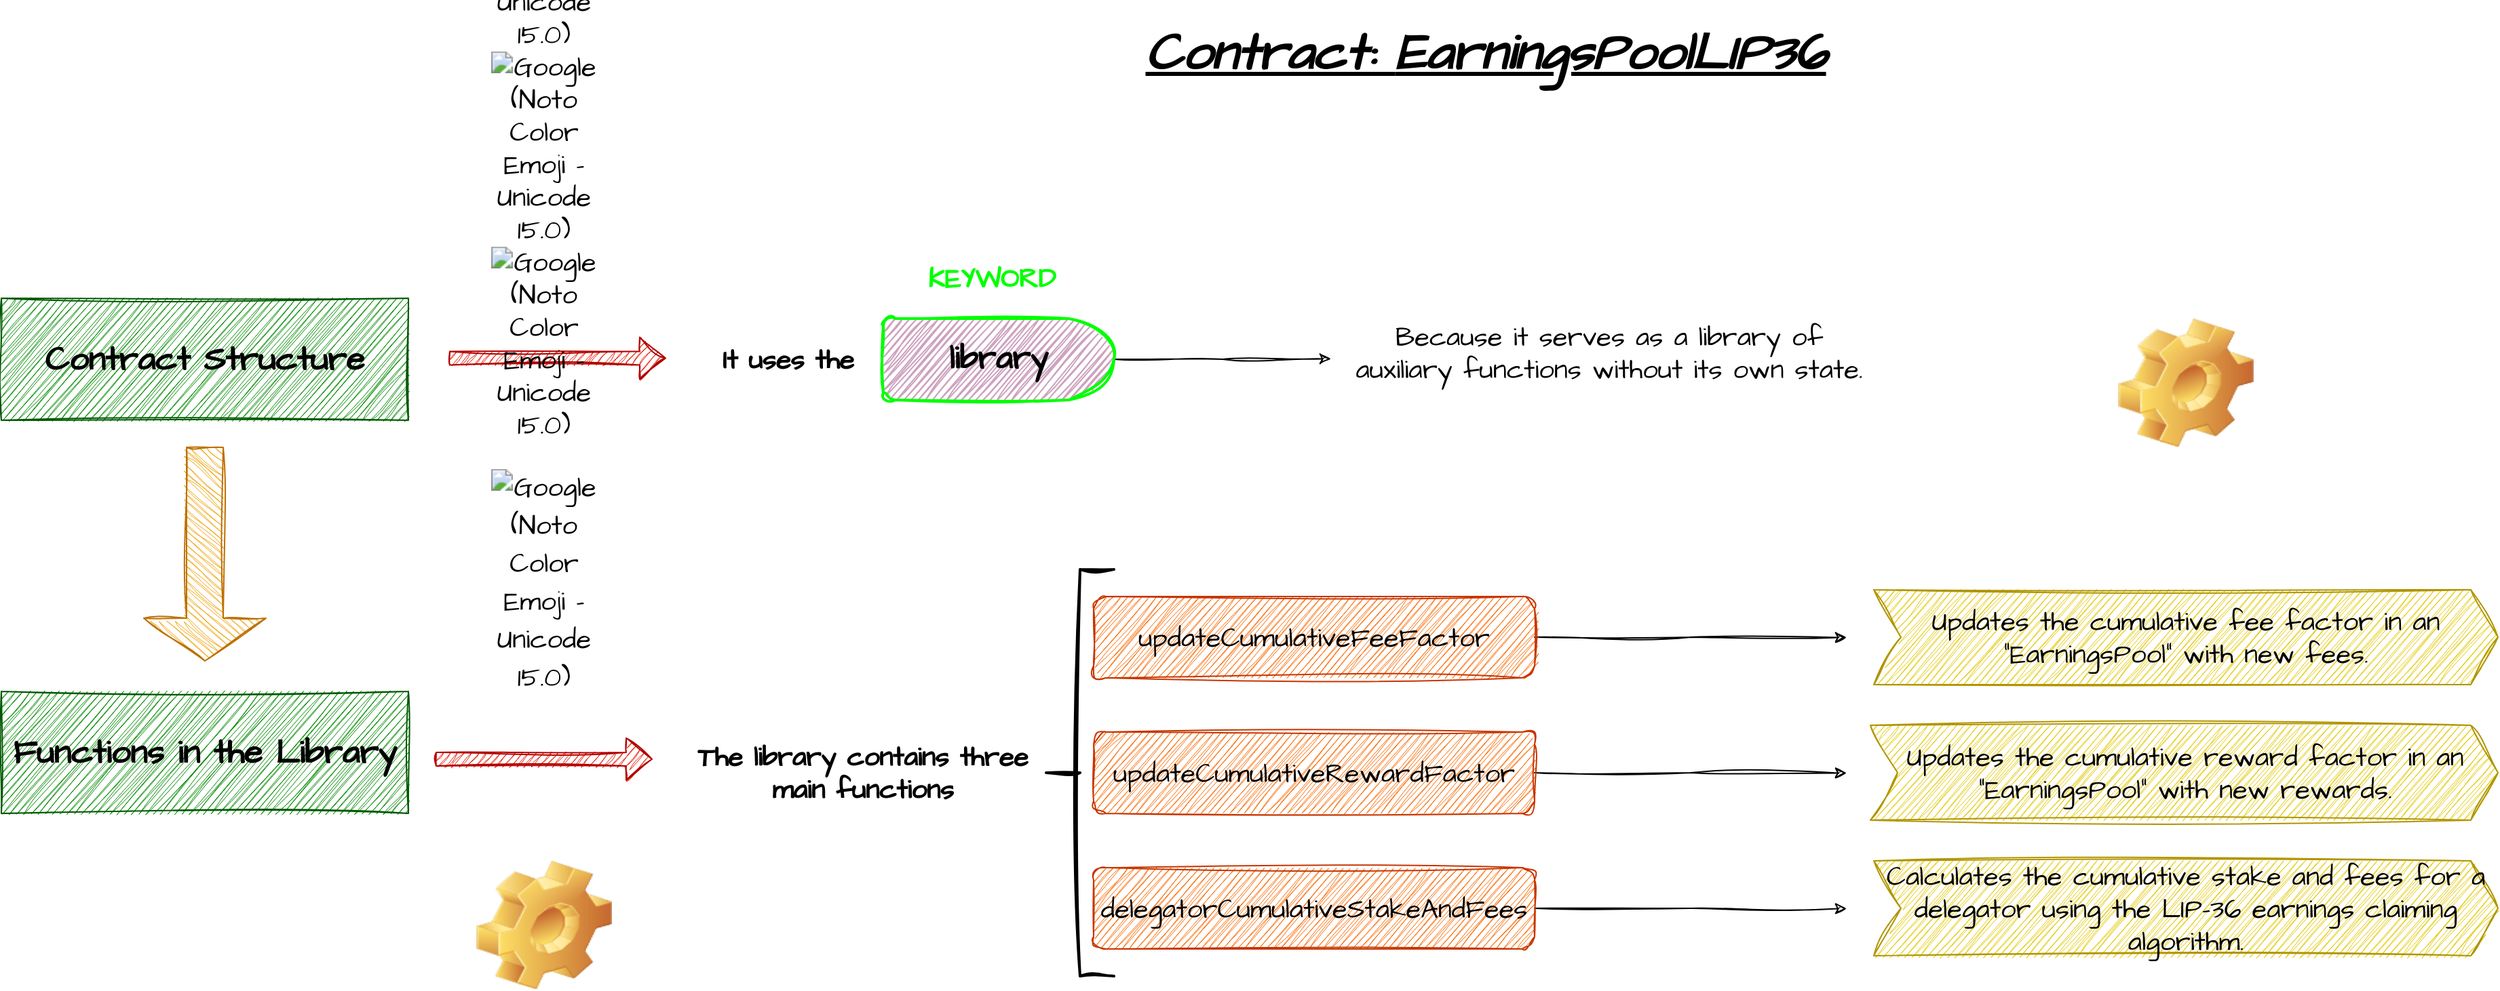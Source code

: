 <mxfile version="21.7.2" type="github">
  <diagram name="Página-1" id="yWGLrWYSczdTiaF9Wtc3">
    <mxGraphModel dx="4003" dy="1736" grid="1" gridSize="10" guides="1" tooltips="1" connect="1" arrows="1" fold="1" page="1" pageScale="1" pageWidth="827" pageHeight="1169" background="none" math="0" shadow="0">
      <root>
        <mxCell id="0" />
        <mxCell id="1" parent="0" />
        <mxCell id="3GVqCLC3AOpg88e1xVN--2" value="&lt;font style=&quot;font-size: 38px;&quot;&gt;&lt;b&gt;&lt;i&gt;&lt;u&gt;&lt;font style=&quot;font-size: 38px;&quot;&gt;Contract:&amp;nbsp;&lt;/font&gt;EarningsPoolLIP36&lt;/u&gt;&lt;/i&gt;&lt;/b&gt;&lt;/font&gt;" style="text;html=1;strokeColor=none;fillColor=none;align=center;verticalAlign=middle;whiteSpace=wrap;rounded=0;fontSize=20;fontFamily=Architects Daughter;" parent="1" vertex="1">
          <mxGeometry x="171" y="150" width="486" height="80" as="geometry" />
        </mxCell>
        <mxCell id="M4fMpMwqK3yh5M_hbPdH-149" value="&lt;b&gt;&lt;font color=&quot;#000000&quot; style=&quot;font-size: 25px;&quot;&gt;Contract Structure&lt;/font&gt;&lt;/b&gt;" style="text;html=1;strokeColor=#005700;fillColor=#008a00;align=center;verticalAlign=middle;whiteSpace=wrap;rounded=0;fontSize=20;fontFamily=Architects Daughter;sketch=1;curveFitting=1;jiggle=2;fontColor=#ffffff;" vertex="1" parent="1">
          <mxGeometry x="-680" y="370" width="300" height="90" as="geometry" />
        </mxCell>
        <mxCell id="M4fMpMwqK3yh5M_hbPdH-152" value="" style="shape=flexArrow;endArrow=classic;html=1;rounded=0;sketch=1;hachureGap=4;jiggle=2;curveFitting=1;fontFamily=Architects Daughter;fontSource=https%3A%2F%2Ffonts.googleapis.com%2Fcss%3Ffamily%3DArchitects%2BDaughter;fontSize=16;fillColor=#e51400;strokeColor=#B20000;" edge="1" parent="1">
          <mxGeometry width="50" height="50" relative="1" as="geometry">
            <mxPoint x="-350" y="414.29" as="sourcePoint" />
            <mxPoint x="-190" y="414.29" as="targetPoint" />
          </mxGeometry>
        </mxCell>
        <mxCell id="M4fMpMwqK3yh5M_hbPdH-153" value="&lt;b&gt;It uses the&lt;/b&gt;" style="text;html=1;strokeColor=none;fillColor=none;align=center;verticalAlign=middle;whiteSpace=wrap;rounded=0;fontSize=20;fontFamily=Architects Daughter;" vertex="1" parent="1">
          <mxGeometry x="-180" y="375" width="160" height="80" as="geometry" />
        </mxCell>
        <mxCell id="M4fMpMwqK3yh5M_hbPdH-160" value="&lt;img alt=&quot;Google (Noto Color Emoji - Unicode 15.0)&quot; src=&quot;https://images.emojiterra.com/google/noto-emoji/unicode-15/color/svg/1f4da.svg&quot;&gt;&lt;img alt=&quot;Google (Noto Color Emoji - Unicode 15.0)&quot; src=&quot;https://images.emojiterra.com/google/noto-emoji/unicode-15/color/svg/1f4da.svg&quot;&gt;&lt;img alt=&quot;Google (Noto Color Emoji - Unicode 15.0)&quot; src=&quot;https://images.emojiterra.com/google/noto-emoji/unicode-15/color/svg/1f4da.svg&quot;&gt;&lt;p style=&quot;line-height: 140%;&quot;&gt;&lt;img alt=&quot;Google (Noto Color Emoji - Unicode 15.0)&quot; src=&quot;https://images.emojiterra.com/google/noto-emoji/unicode-15/color/svg/1f4da.svg&quot;&gt;&lt;br&gt;&lt;/p&gt;" style="text;html=1;strokeColor=none;fillColor=none;align=center;verticalAlign=middle;whiteSpace=wrap;rounded=0;fontSize=20;fontFamily=Architects Daughter;" vertex="1" parent="1">
          <mxGeometry x="-320" y="330" width="80" height="65" as="geometry" />
        </mxCell>
        <mxCell id="M4fMpMwqK3yh5M_hbPdH-161" value="" style="shape=singleArrow;direction=south;whiteSpace=wrap;html=1;sketch=1;hachureGap=4;jiggle=2;curveFitting=1;fontFamily=Architects Daughter;fontSource=https%3A%2F%2Ffonts.googleapis.com%2Fcss%3Ffamily%3DArchitects%2BDaughter;fontSize=20;fillColor=#f0a30a;fontColor=#000000;strokeColor=#BD7000;" vertex="1" parent="1">
          <mxGeometry x="-575" y="480" width="90" height="157.5" as="geometry" />
        </mxCell>
        <mxCell id="M4fMpMwqK3yh5M_hbPdH-162" value="&lt;font color=&quot;#000000&quot; style=&quot;font-size: 25px;&quot;&gt;&lt;b&gt;Functions in the Library&lt;/b&gt;&lt;/font&gt;" style="text;html=1;strokeColor=#005700;fillColor=#008a00;align=center;verticalAlign=middle;whiteSpace=wrap;rounded=0;fontSize=20;fontFamily=Architects Daughter;sketch=1;curveFitting=1;jiggle=2;fontColor=#ffffff;" vertex="1" parent="1">
          <mxGeometry x="-680" y="660" width="300" height="90" as="geometry" />
        </mxCell>
        <mxCell id="M4fMpMwqK3yh5M_hbPdH-163" value="" style="shape=flexArrow;endArrow=classic;html=1;rounded=0;sketch=1;hachureGap=4;jiggle=2;curveFitting=1;fontFamily=Architects Daughter;fontSource=https%3A%2F%2Ffonts.googleapis.com%2Fcss%3Ffamily%3DArchitects%2BDaughter;fontSize=16;fillColor=#e51400;strokeColor=#B20000;" edge="1" parent="1">
          <mxGeometry width="50" height="50" relative="1" as="geometry">
            <mxPoint x="-360" y="710" as="sourcePoint" />
            <mxPoint x="-200" y="710" as="targetPoint" />
          </mxGeometry>
        </mxCell>
        <mxCell id="M4fMpMwqK3yh5M_hbPdH-164" value="&lt;b&gt;The library contains three main functions&lt;/b&gt;" style="text;html=1;strokeColor=none;fillColor=none;align=center;verticalAlign=middle;whiteSpace=wrap;rounded=0;fontSize=20;fontFamily=Architects Daughter;" vertex="1" parent="1">
          <mxGeometry x="-180" y="680" width="270" height="80" as="geometry" />
        </mxCell>
        <mxCell id="M4fMpMwqK3yh5M_hbPdH-165" value="" style="strokeWidth=2;html=1;shape=mxgraph.flowchart.annotation_2;align=left;labelPosition=right;pointerEvents=1;sketch=1;hachureGap=4;jiggle=2;curveFitting=1;fontFamily=Architects Daughter;fontSource=https%3A%2F%2Ffonts.googleapis.com%2Fcss%3Ffamily%3DArchitects%2BDaughter;fontSize=20;" vertex="1" parent="1">
          <mxGeometry x="90" y="570" width="50" height="300" as="geometry" />
        </mxCell>
        <mxCell id="M4fMpMwqK3yh5M_hbPdH-320" style="edgeStyle=orthogonalEdgeStyle;rounded=0;sketch=1;hachureGap=4;jiggle=2;curveFitting=1;orthogonalLoop=1;jettySize=auto;html=1;exitX=1;exitY=0.5;exitDx=0;exitDy=0;fontFamily=Architects Daughter;fontSource=https%3A%2F%2Ffonts.googleapis.com%2Fcss%3Ffamily%3DArchitects%2BDaughter;fontSize=16;" edge="1" parent="1" source="M4fMpMwqK3yh5M_hbPdH-167">
          <mxGeometry relative="1" as="geometry">
            <mxPoint x="680" y="620.222" as="targetPoint" />
          </mxGeometry>
        </mxCell>
        <mxCell id="M4fMpMwqK3yh5M_hbPdH-167" value="updateCumulativeFeeFactor" style="rounded=1;whiteSpace=wrap;html=1;sketch=1;hachureGap=4;jiggle=2;curveFitting=1;fontFamily=Architects Daughter;fontSource=https%3A%2F%2Ffonts.googleapis.com%2Fcss%3Ffamily%3DArchitects%2BDaughter;fontSize=20;fillColor=#fa6800;fontColor=#000000;strokeColor=#C73500;" vertex="1" parent="1">
          <mxGeometry x="125" y="590" width="325" height="60" as="geometry" />
        </mxCell>
        <mxCell id="M4fMpMwqK3yh5M_hbPdH-169" value="Updates the cumulative fee factor in an &quot;EarningsPool&quot; with new fees." style="shape=step;perimeter=stepPerimeter;whiteSpace=wrap;html=1;fixedSize=1;sketch=1;hachureGap=4;jiggle=2;curveFitting=1;fontFamily=Architects Daughter;fontSource=https%3A%2F%2Ffonts.googleapis.com%2Fcss%3Ffamily%3DArchitects%2BDaughter;fontSize=20;fillColor=#e3c800;fontColor=#000000;strokeColor=#B09500;" vertex="1" parent="1">
          <mxGeometry x="700" y="585" width="460" height="70" as="geometry" />
        </mxCell>
        <mxCell id="M4fMpMwqK3yh5M_hbPdH-176" style="edgeStyle=orthogonalEdgeStyle;rounded=0;sketch=1;hachureGap=4;jiggle=2;curveFitting=1;orthogonalLoop=1;jettySize=auto;html=1;exitX=0.5;exitY=1;exitDx=0;exitDy=0;fontFamily=Architects Daughter;fontSource=https%3A%2F%2Ffonts.googleapis.com%2Fcss%3Ffamily%3DArchitects%2BDaughter;fontSize=16;" edge="1" parent="1">
          <mxGeometry relative="1" as="geometry">
            <mxPoint x="485" y="625" as="sourcePoint" />
            <mxPoint x="485" y="625" as="targetPoint" />
          </mxGeometry>
        </mxCell>
        <mxCell id="M4fMpMwqK3yh5M_hbPdH-177" value="" style="shape=image;html=1;verticalLabelPosition=bottom;verticalAlign=top;imageAspect=0;image=img/clipart/Gear_128x128.png;sketch=1;hachureGap=4;jiggle=2;curveFitting=1;fontFamily=Architects Daughter;fontSource=https%3A%2F%2Ffonts.googleapis.com%2Fcss%3Ffamily%3DArchitects%2BDaughter;fontSize=20;" vertex="1" parent="1">
          <mxGeometry x="880" y="385" width="100" height="95" as="geometry" />
        </mxCell>
        <mxCell id="M4fMpMwqK3yh5M_hbPdH-312" value="" style="shape=image;verticalLabelPosition=bottom;labelBackgroundColor=default;verticalAlign=top;aspect=fixed;imageAspect=0;image=https://images.emojiterra.com/google/noto-emoji/unicode-15/color/svg/1f4da.svg;" vertex="1" parent="1">
          <mxGeometry x="-330" y="285" width="100" height="100" as="geometry" />
        </mxCell>
        <mxCell id="M4fMpMwqK3yh5M_hbPdH-316" style="edgeStyle=orthogonalEdgeStyle;rounded=0;sketch=1;hachureGap=4;jiggle=2;curveFitting=1;orthogonalLoop=1;jettySize=auto;html=1;exitX=1;exitY=0.5;exitDx=0;exitDy=0;exitPerimeter=0;fontFamily=Architects Daughter;fontSource=https%3A%2F%2Ffonts.googleapis.com%2Fcss%3Ffamily%3DArchitects%2BDaughter;fontSize=16;" edge="1" parent="1" source="M4fMpMwqK3yh5M_hbPdH-314">
          <mxGeometry relative="1" as="geometry">
            <mxPoint x="300" y="414.667" as="targetPoint" />
          </mxGeometry>
        </mxCell>
        <mxCell id="M4fMpMwqK3yh5M_hbPdH-314" value="&lt;b&gt;&lt;font style=&quot;font-size: 24px;&quot;&gt;library&lt;/font&gt;&lt;/b&gt;" style="strokeWidth=2;html=1;shape=mxgraph.flowchart.delay;whiteSpace=wrap;sketch=1;hachureGap=4;jiggle=2;curveFitting=1;fontFamily=Architects Daughter;fontSource=https%3A%2F%2Ffonts.googleapis.com%2Fcss%3Ffamily%3DArchitects%2BDaughter;fontSize=20;fillColor=#CDA2BE;strokeColor=#00FF00;" vertex="1" parent="1">
          <mxGeometry x="-30" y="385" width="170" height="60" as="geometry" />
        </mxCell>
        <mxCell id="M4fMpMwqK3yh5M_hbPdH-315" value="&lt;font color=&quot;#00ff00&quot;&gt;&lt;b&gt;KEYWORD&lt;br&gt;&lt;/b&gt;&lt;/font&gt;" style="text;html=1;strokeColor=none;fillColor=none;align=center;verticalAlign=middle;whiteSpace=wrap;rounded=0;fontSize=20;fontFamily=Architects Daughter;" vertex="1" parent="1">
          <mxGeometry x="-30" y="335" width="160" height="40" as="geometry" />
        </mxCell>
        <mxCell id="M4fMpMwqK3yh5M_hbPdH-317" value="Because it serves as a library of auxiliary functions without its own state." style="text;html=1;strokeColor=none;fillColor=none;align=center;verticalAlign=middle;whiteSpace=wrap;rounded=0;fontSize=20;fontFamily=Architects Daughter;" vertex="1" parent="1">
          <mxGeometry x="310" y="370" width="390" height="80" as="geometry" />
        </mxCell>
        <mxCell id="M4fMpMwqK3yh5M_hbPdH-321" style="edgeStyle=orthogonalEdgeStyle;rounded=0;sketch=1;hachureGap=4;jiggle=2;curveFitting=1;orthogonalLoop=1;jettySize=auto;html=1;exitX=1;exitY=0.5;exitDx=0;exitDy=0;fontFamily=Architects Daughter;fontSource=https%3A%2F%2Ffonts.googleapis.com%2Fcss%3Ffamily%3DArchitects%2BDaughter;fontSize=16;" edge="1" parent="1" source="M4fMpMwqK3yh5M_hbPdH-318">
          <mxGeometry relative="1" as="geometry">
            <mxPoint x="680" y="720.222" as="targetPoint" />
          </mxGeometry>
        </mxCell>
        <mxCell id="M4fMpMwqK3yh5M_hbPdH-318" value="updateCumulativeRewardFactor" style="rounded=1;whiteSpace=wrap;html=1;sketch=1;hachureGap=4;jiggle=2;curveFitting=1;fontFamily=Architects Daughter;fontSource=https%3A%2F%2Ffonts.googleapis.com%2Fcss%3Ffamily%3DArchitects%2BDaughter;fontSize=20;fillColor=#fa6800;fontColor=#000000;strokeColor=#C73500;" vertex="1" parent="1">
          <mxGeometry x="125" y="690" width="325" height="60" as="geometry" />
        </mxCell>
        <mxCell id="M4fMpMwqK3yh5M_hbPdH-322" style="edgeStyle=orthogonalEdgeStyle;rounded=0;sketch=1;hachureGap=4;jiggle=2;curveFitting=1;orthogonalLoop=1;jettySize=auto;html=1;exitX=1;exitY=0.5;exitDx=0;exitDy=0;fontFamily=Architects Daughter;fontSource=https%3A%2F%2Ffonts.googleapis.com%2Fcss%3Ffamily%3DArchitects%2BDaughter;fontSize=16;" edge="1" parent="1" source="M4fMpMwqK3yh5M_hbPdH-319">
          <mxGeometry relative="1" as="geometry">
            <mxPoint x="680" y="820.222" as="targetPoint" />
          </mxGeometry>
        </mxCell>
        <mxCell id="M4fMpMwqK3yh5M_hbPdH-319" value="delegatorCumulativeStakeAndFees" style="rounded=1;whiteSpace=wrap;html=1;sketch=1;hachureGap=4;jiggle=2;curveFitting=1;fontFamily=Architects Daughter;fontSource=https%3A%2F%2Ffonts.googleapis.com%2Fcss%3Ffamily%3DArchitects%2BDaughter;fontSize=20;fillColor=#fa6800;fontColor=#000000;strokeColor=#C73500;" vertex="1" parent="1">
          <mxGeometry x="125" y="790" width="325" height="60" as="geometry" />
        </mxCell>
        <mxCell id="M4fMpMwqK3yh5M_hbPdH-323" value="Updates the cumulative reward factor in an &quot;EarningsPool&quot; with new rewards." style="shape=step;perimeter=stepPerimeter;whiteSpace=wrap;html=1;fixedSize=1;sketch=1;hachureGap=4;jiggle=2;curveFitting=1;fontFamily=Architects Daughter;fontSource=https%3A%2F%2Ffonts.googleapis.com%2Fcss%3Ffamily%3DArchitects%2BDaughter;fontSize=20;fillColor=#e3c800;fontColor=#000000;strokeColor=#B09500;" vertex="1" parent="1">
          <mxGeometry x="697.5" y="685" width="462.5" height="70" as="geometry" />
        </mxCell>
        <mxCell id="M4fMpMwqK3yh5M_hbPdH-324" value="Calculates the cumulative stake and fees for a delegator using the LIP-36 earnings claiming algorithm." style="shape=step;perimeter=stepPerimeter;whiteSpace=wrap;html=1;fixedSize=1;sketch=1;hachureGap=4;jiggle=2;curveFitting=1;fontFamily=Architects Daughter;fontSource=https%3A%2F%2Ffonts.googleapis.com%2Fcss%3Ffamily%3DArchitects%2BDaughter;fontSize=20;fillColor=#e3c800;fontColor=#000000;strokeColor=#B09500;" vertex="1" parent="1">
          <mxGeometry x="700" y="785" width="460" height="70" as="geometry" />
        </mxCell>
        <mxCell id="M4fMpMwqK3yh5M_hbPdH-325" value="" style="shape=image;html=1;verticalLabelPosition=bottom;verticalAlign=top;imageAspect=0;image=img/clipart/Gear_128x128.png;sketch=1;hachureGap=4;jiggle=2;curveFitting=1;fontFamily=Architects Daughter;fontSource=https%3A%2F%2Ffonts.googleapis.com%2Fcss%3Ffamily%3DArchitects%2BDaughter;fontSize=20;" vertex="1" parent="1">
          <mxGeometry x="-330" y="785" width="100" height="95" as="geometry" />
        </mxCell>
      </root>
    </mxGraphModel>
  </diagram>
</mxfile>
